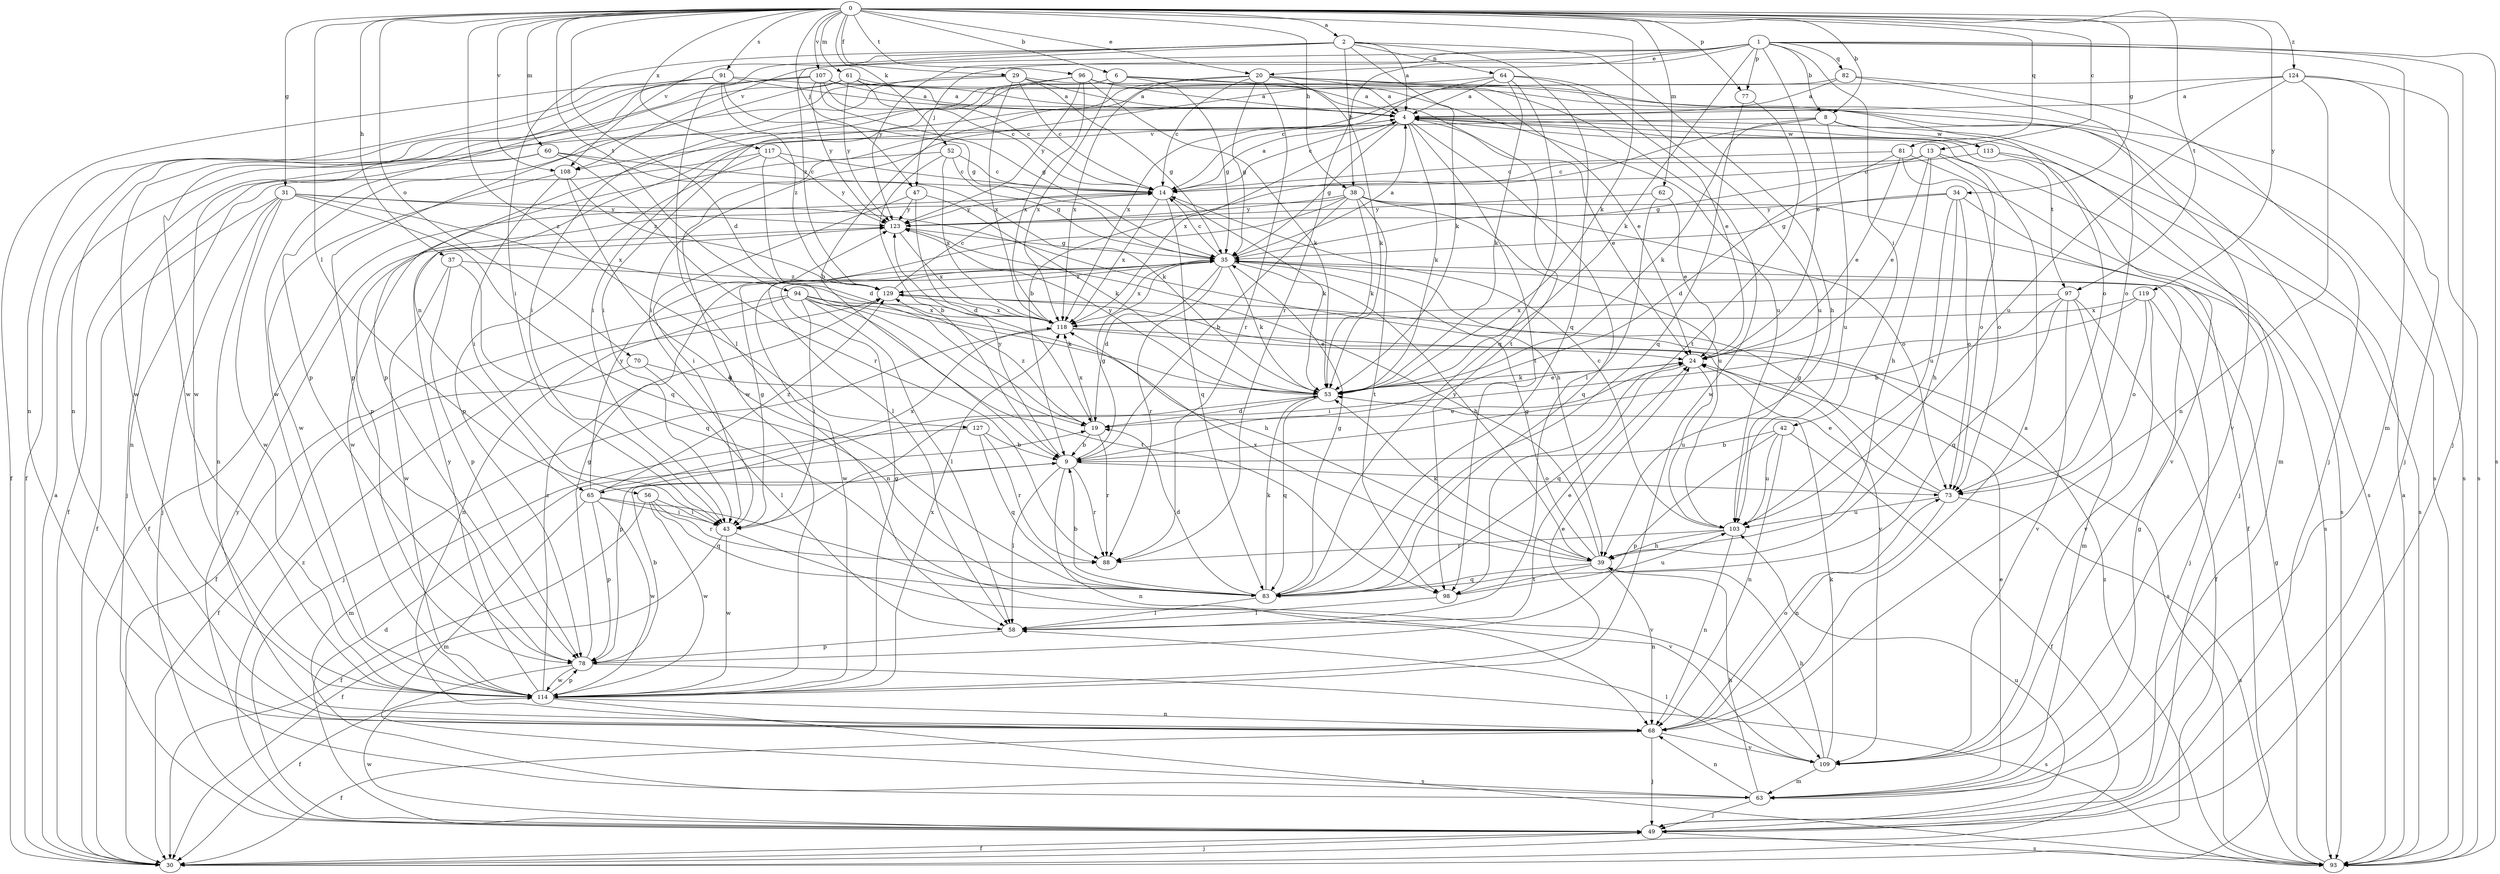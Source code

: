 strict digraph  {
0;
1;
2;
4;
6;
8;
9;
13;
14;
19;
20;
24;
29;
30;
31;
34;
35;
37;
38;
39;
42;
43;
47;
49;
52;
53;
56;
58;
60;
61;
62;
63;
64;
65;
68;
70;
73;
77;
78;
81;
82;
83;
88;
91;
93;
94;
96;
97;
98;
103;
107;
108;
109;
113;
114;
117;
118;
119;
123;
124;
127;
129;
0 -> 2  [label=a];
0 -> 6  [label=b];
0 -> 8  [label=b];
0 -> 13  [label=c];
0 -> 19  [label=d];
0 -> 20  [label=e];
0 -> 29  [label=f];
0 -> 31  [label=g];
0 -> 34  [label=g];
0 -> 37  [label=h];
0 -> 38  [label=h];
0 -> 47  [label=j];
0 -> 52  [label=k];
0 -> 53  [label=k];
0 -> 56  [label=l];
0 -> 60  [label=m];
0 -> 61  [label=m];
0 -> 62  [label=m];
0 -> 70  [label=o];
0 -> 77  [label=p];
0 -> 81  [label=q];
0 -> 91  [label=s];
0 -> 94  [label=t];
0 -> 96  [label=t];
0 -> 97  [label=t];
0 -> 107  [label=v];
0 -> 108  [label=v];
0 -> 117  [label=x];
0 -> 119  [label=y];
0 -> 124  [label=z];
0 -> 127  [label=z];
1 -> 8  [label=b];
1 -> 20  [label=e];
1 -> 24  [label=e];
1 -> 42  [label=i];
1 -> 47  [label=j];
1 -> 49  [label=j];
1 -> 53  [label=k];
1 -> 63  [label=m];
1 -> 77  [label=p];
1 -> 82  [label=q];
1 -> 88  [label=r];
1 -> 93  [label=s];
1 -> 108  [label=v];
1 -> 123  [label=y];
2 -> 4  [label=a];
2 -> 38  [label=h];
2 -> 39  [label=h];
2 -> 43  [label=i];
2 -> 53  [label=k];
2 -> 58  [label=l];
2 -> 64  [label=n];
2 -> 83  [label=q];
2 -> 108  [label=v];
2 -> 129  [label=z];
4 -> 14  [label=c];
4 -> 24  [label=e];
4 -> 35  [label=g];
4 -> 53  [label=k];
4 -> 58  [label=l];
4 -> 63  [label=m];
4 -> 65  [label=n];
4 -> 97  [label=t];
4 -> 98  [label=t];
4 -> 113  [label=w];
4 -> 118  [label=x];
6 -> 4  [label=a];
6 -> 35  [label=g];
6 -> 43  [label=i];
6 -> 78  [label=p];
6 -> 93  [label=s];
6 -> 118  [label=x];
8 -> 9  [label=b];
8 -> 53  [label=k];
8 -> 93  [label=s];
8 -> 103  [label=u];
8 -> 108  [label=v];
8 -> 113  [label=w];
9 -> 24  [label=e];
9 -> 35  [label=g];
9 -> 58  [label=l];
9 -> 65  [label=n];
9 -> 68  [label=n];
9 -> 73  [label=o];
9 -> 88  [label=r];
9 -> 123  [label=y];
13 -> 14  [label=c];
13 -> 24  [label=e];
13 -> 35  [label=g];
13 -> 39  [label=h];
13 -> 73  [label=o];
13 -> 93  [label=s];
14 -> 4  [label=a];
14 -> 30  [label=f];
14 -> 53  [label=k];
14 -> 83  [label=q];
14 -> 118  [label=x];
14 -> 123  [label=y];
19 -> 9  [label=b];
19 -> 88  [label=r];
19 -> 118  [label=x];
19 -> 129  [label=z];
20 -> 4  [label=a];
20 -> 14  [label=c];
20 -> 35  [label=g];
20 -> 43  [label=i];
20 -> 53  [label=k];
20 -> 73  [label=o];
20 -> 88  [label=r];
20 -> 114  [label=w];
20 -> 118  [label=x];
24 -> 53  [label=k];
24 -> 83  [label=q];
24 -> 103  [label=u];
29 -> 4  [label=a];
29 -> 14  [label=c];
29 -> 24  [label=e];
29 -> 35  [label=g];
29 -> 78  [label=p];
29 -> 114  [label=w];
29 -> 118  [label=x];
30 -> 4  [label=a];
30 -> 49  [label=j];
31 -> 30  [label=f];
31 -> 39  [label=h];
31 -> 49  [label=j];
31 -> 68  [label=n];
31 -> 83  [label=q];
31 -> 114  [label=w];
31 -> 118  [label=x];
31 -> 123  [label=y];
34 -> 30  [label=f];
34 -> 35  [label=g];
34 -> 39  [label=h];
34 -> 73  [label=o];
34 -> 103  [label=u];
34 -> 123  [label=y];
35 -> 4  [label=a];
35 -> 14  [label=c];
35 -> 19  [label=d];
35 -> 39  [label=h];
35 -> 53  [label=k];
35 -> 88  [label=r];
35 -> 114  [label=w];
35 -> 118  [label=x];
35 -> 129  [label=z];
37 -> 78  [label=p];
37 -> 83  [label=q];
37 -> 114  [label=w];
37 -> 129  [label=z];
38 -> 9  [label=b];
38 -> 53  [label=k];
38 -> 58  [label=l];
38 -> 73  [label=o];
38 -> 93  [label=s];
38 -> 98  [label=t];
38 -> 103  [label=u];
38 -> 114  [label=w];
38 -> 123  [label=y];
39 -> 35  [label=g];
39 -> 53  [label=k];
39 -> 68  [label=n];
39 -> 83  [label=q];
39 -> 98  [label=t];
39 -> 118  [label=x];
39 -> 123  [label=y];
42 -> 9  [label=b];
42 -> 30  [label=f];
42 -> 68  [label=n];
42 -> 78  [label=p];
42 -> 103  [label=u];
43 -> 30  [label=f];
43 -> 35  [label=g];
43 -> 109  [label=v];
43 -> 114  [label=w];
47 -> 19  [label=d];
47 -> 43  [label=i];
47 -> 53  [label=k];
47 -> 123  [label=y];
49 -> 19  [label=d];
49 -> 30  [label=f];
49 -> 93  [label=s];
49 -> 103  [label=u];
49 -> 114  [label=w];
49 -> 129  [label=z];
52 -> 9  [label=b];
52 -> 14  [label=c];
52 -> 35  [label=g];
52 -> 78  [label=p];
52 -> 118  [label=x];
53 -> 19  [label=d];
53 -> 24  [label=e];
53 -> 78  [label=p];
53 -> 83  [label=q];
53 -> 123  [label=y];
56 -> 30  [label=f];
56 -> 43  [label=i];
56 -> 83  [label=q];
56 -> 88  [label=r];
56 -> 114  [label=w];
58 -> 24  [label=e];
58 -> 78  [label=p];
60 -> 14  [label=c];
60 -> 30  [label=f];
60 -> 49  [label=j];
60 -> 53  [label=k];
60 -> 88  [label=r];
61 -> 4  [label=a];
61 -> 14  [label=c];
61 -> 78  [label=p];
61 -> 103  [label=u];
61 -> 114  [label=w];
61 -> 123  [label=y];
62 -> 24  [label=e];
62 -> 83  [label=q];
62 -> 123  [label=y];
63 -> 24  [label=e];
63 -> 35  [label=g];
63 -> 39  [label=h];
63 -> 49  [label=j];
63 -> 68  [label=n];
63 -> 123  [label=y];
64 -> 4  [label=a];
64 -> 14  [label=c];
64 -> 24  [label=e];
64 -> 53  [label=k];
64 -> 83  [label=q];
64 -> 103  [label=u];
64 -> 114  [label=w];
65 -> 43  [label=i];
65 -> 63  [label=m];
65 -> 78  [label=p];
65 -> 109  [label=v];
65 -> 114  [label=w];
65 -> 118  [label=x];
65 -> 123  [label=y];
65 -> 129  [label=z];
68 -> 4  [label=a];
68 -> 30  [label=f];
68 -> 49  [label=j];
68 -> 73  [label=o];
68 -> 109  [label=v];
70 -> 30  [label=f];
70 -> 53  [label=k];
70 -> 58  [label=l];
73 -> 24  [label=e];
73 -> 35  [label=g];
73 -> 68  [label=n];
73 -> 93  [label=s];
73 -> 103  [label=u];
77 -> 83  [label=q];
77 -> 98  [label=t];
78 -> 9  [label=b];
78 -> 30  [label=f];
78 -> 35  [label=g];
78 -> 93  [label=s];
78 -> 114  [label=w];
81 -> 14  [label=c];
81 -> 19  [label=d];
81 -> 24  [label=e];
81 -> 49  [label=j];
81 -> 73  [label=o];
82 -> 4  [label=a];
82 -> 49  [label=j];
82 -> 73  [label=o];
82 -> 118  [label=x];
83 -> 9  [label=b];
83 -> 19  [label=d];
83 -> 35  [label=g];
83 -> 53  [label=k];
83 -> 58  [label=l];
91 -> 4  [label=a];
91 -> 30  [label=f];
91 -> 35  [label=g];
91 -> 68  [label=n];
91 -> 93  [label=s];
91 -> 114  [label=w];
91 -> 129  [label=z];
93 -> 4  [label=a];
93 -> 35  [label=g];
93 -> 129  [label=z];
94 -> 30  [label=f];
94 -> 39  [label=h];
94 -> 43  [label=i];
94 -> 53  [label=k];
94 -> 58  [label=l];
94 -> 68  [label=n];
94 -> 98  [label=t];
94 -> 118  [label=x];
96 -> 4  [label=a];
96 -> 9  [label=b];
96 -> 43  [label=i];
96 -> 53  [label=k];
96 -> 98  [label=t];
96 -> 118  [label=x];
96 -> 123  [label=y];
97 -> 30  [label=f];
97 -> 43  [label=i];
97 -> 63  [label=m];
97 -> 83  [label=q];
97 -> 109  [label=v];
97 -> 118  [label=x];
98 -> 58  [label=l];
98 -> 103  [label=u];
103 -> 14  [label=c];
103 -> 39  [label=h];
103 -> 68  [label=n];
103 -> 88  [label=r];
107 -> 4  [label=a];
107 -> 14  [label=c];
107 -> 30  [label=f];
107 -> 35  [label=g];
107 -> 68  [label=n];
107 -> 109  [label=v];
107 -> 114  [label=w];
107 -> 123  [label=y];
108 -> 43  [label=i];
108 -> 83  [label=q];
108 -> 114  [label=w];
108 -> 129  [label=z];
109 -> 39  [label=h];
109 -> 53  [label=k];
109 -> 58  [label=l];
109 -> 63  [label=m];
113 -> 14  [label=c];
113 -> 93  [label=s];
113 -> 109  [label=v];
114 -> 24  [label=e];
114 -> 35  [label=g];
114 -> 68  [label=n];
114 -> 78  [label=p];
114 -> 93  [label=s];
114 -> 118  [label=x];
114 -> 123  [label=y];
114 -> 129  [label=z];
117 -> 14  [label=c];
117 -> 19  [label=d];
117 -> 68  [label=n];
117 -> 78  [label=p];
117 -> 123  [label=y];
118 -> 24  [label=e];
118 -> 49  [label=j];
118 -> 93  [label=s];
119 -> 9  [label=b];
119 -> 49  [label=j];
119 -> 73  [label=o];
119 -> 109  [label=v];
119 -> 118  [label=x];
123 -> 35  [label=g];
123 -> 118  [label=x];
124 -> 4  [label=a];
124 -> 43  [label=i];
124 -> 49  [label=j];
124 -> 68  [label=n];
124 -> 93  [label=s];
124 -> 103  [label=u];
127 -> 9  [label=b];
127 -> 63  [label=m];
127 -> 83  [label=q];
127 -> 88  [label=r];
129 -> 14  [label=c];
129 -> 109  [label=v];
129 -> 118  [label=x];
}
